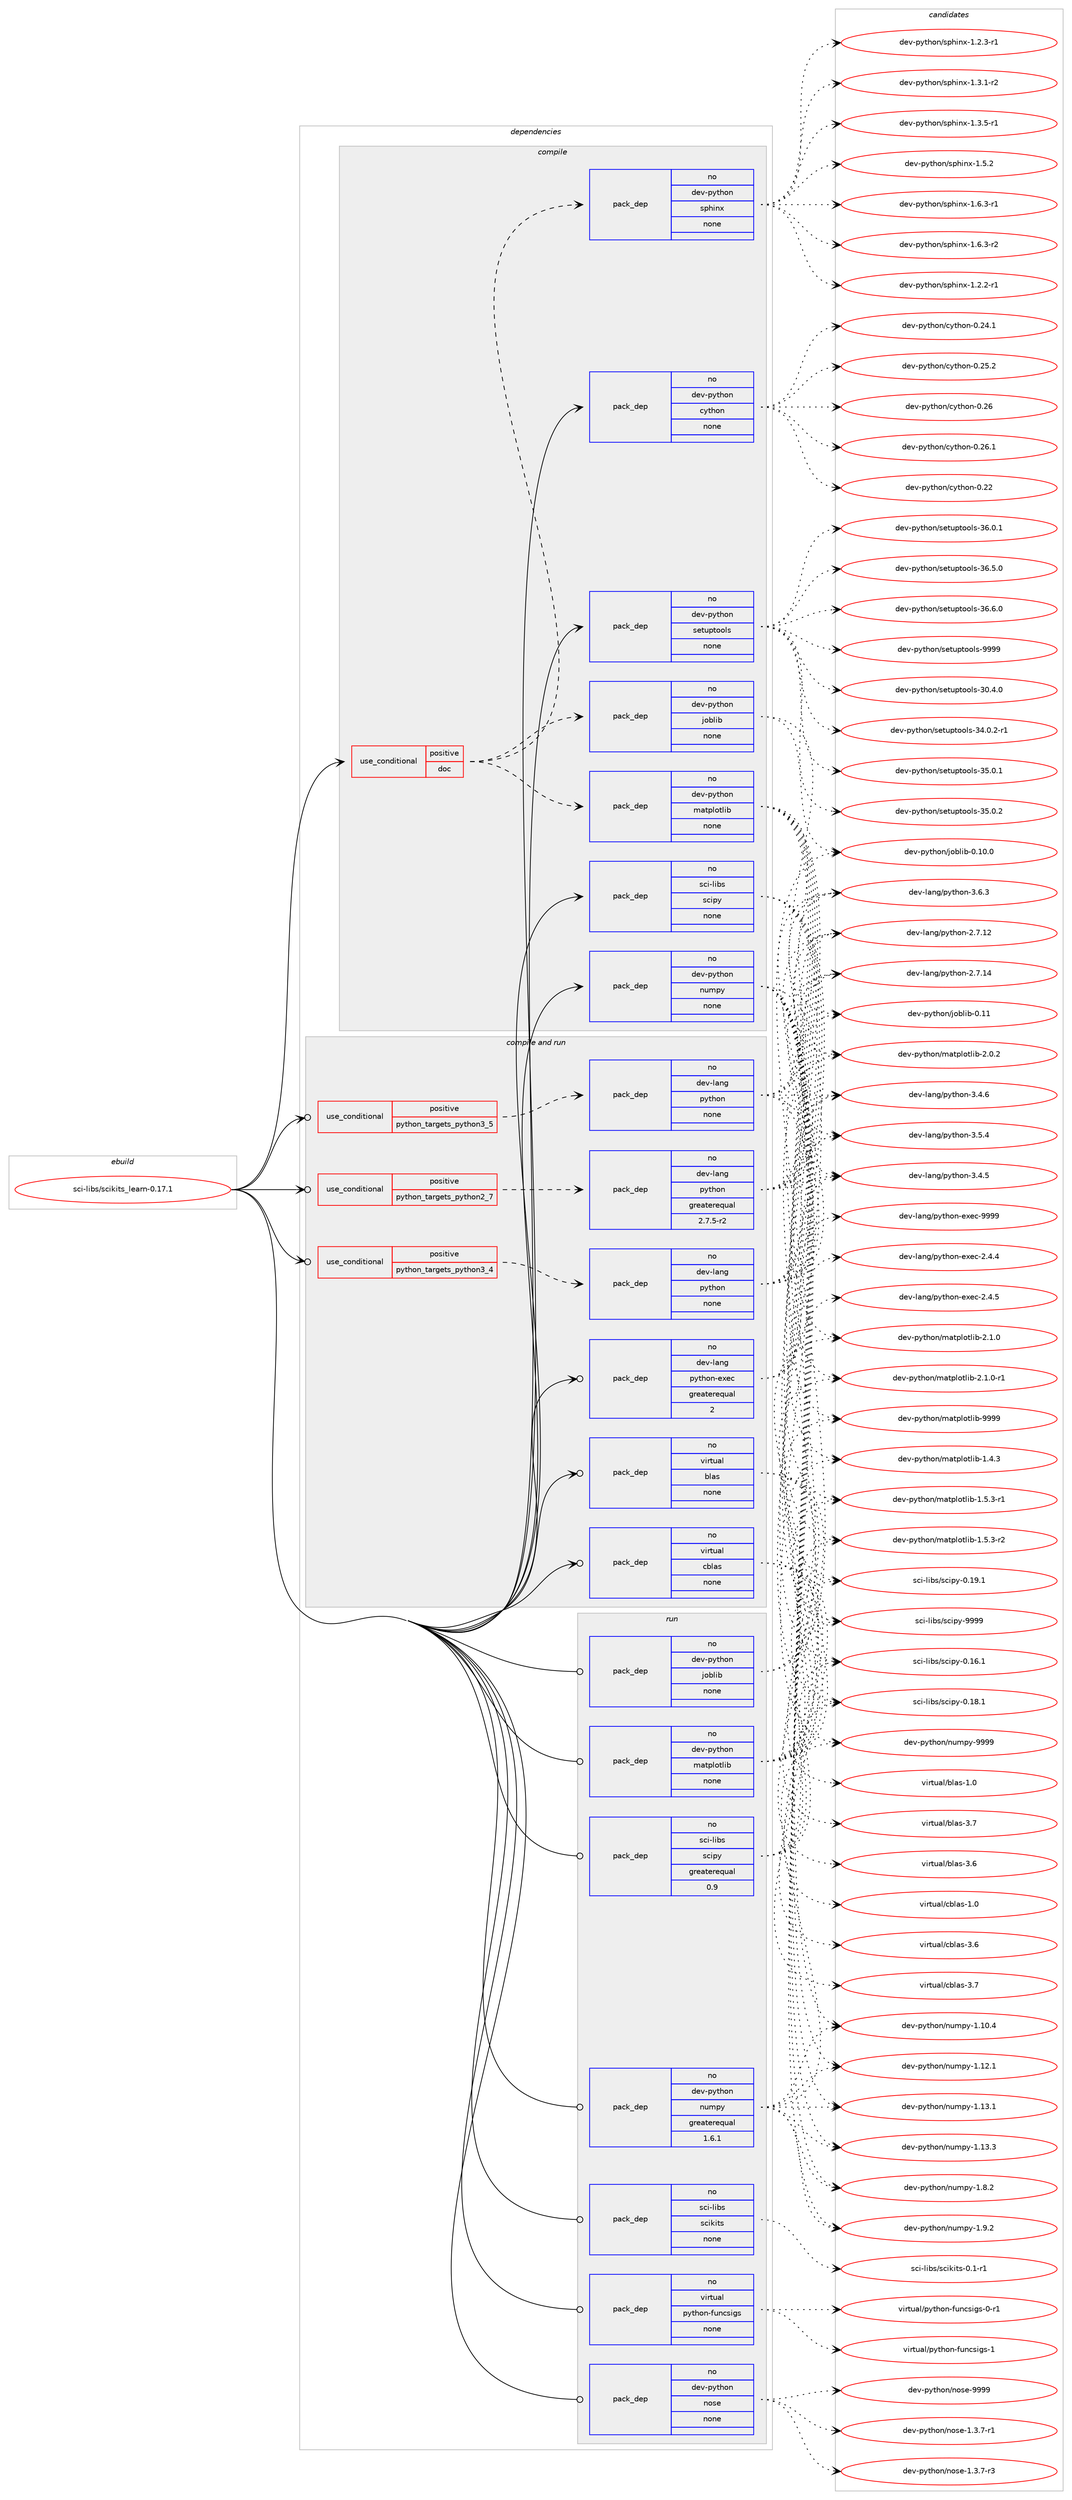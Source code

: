 digraph prolog {

# *************
# Graph options
# *************

newrank=true;
concentrate=true;
compound=true;
graph [rankdir=LR,fontname=Helvetica,fontsize=10,ranksep=1.5];#, ranksep=2.5, nodesep=0.2];
edge  [arrowhead=vee];
node  [fontname=Helvetica,fontsize=10];

# **********
# The ebuild
# **********

subgraph cluster_leftcol {
color=gray;
rank=same;
label=<<i>ebuild</i>>;
id [label="sci-libs/scikits_learn-0.17.1", color=red, width=4, href="../sci-libs/scikits_learn-0.17.1.svg"];
}

# ****************
# The dependencies
# ****************

subgraph cluster_midcol {
color=gray;
label=<<i>dependencies</i>>;
subgraph cluster_compile {
fillcolor="#eeeeee";
style=filled;
label=<<i>compile</i>>;
subgraph cond111064 {
dependency453713 [label=<<TABLE BORDER="0" CELLBORDER="1" CELLSPACING="0" CELLPADDING="4"><TR><TD ROWSPAN="3" CELLPADDING="10">use_conditional</TD></TR><TR><TD>positive</TD></TR><TR><TD>doc</TD></TR></TABLE>>, shape=none, color=red];
subgraph pack334722 {
dependency453714 [label=<<TABLE BORDER="0" CELLBORDER="1" CELLSPACING="0" CELLPADDING="4" WIDTH="220"><TR><TD ROWSPAN="6" CELLPADDING="30">pack_dep</TD></TR><TR><TD WIDTH="110">no</TD></TR><TR><TD>dev-python</TD></TR><TR><TD>joblib</TD></TR><TR><TD>none</TD></TR><TR><TD></TD></TR></TABLE>>, shape=none, color=blue];
}
dependency453713:e -> dependency453714:w [weight=20,style="dashed",arrowhead="vee"];
subgraph pack334723 {
dependency453715 [label=<<TABLE BORDER="0" CELLBORDER="1" CELLSPACING="0" CELLPADDING="4" WIDTH="220"><TR><TD ROWSPAN="6" CELLPADDING="30">pack_dep</TD></TR><TR><TD WIDTH="110">no</TD></TR><TR><TD>dev-python</TD></TR><TR><TD>matplotlib</TD></TR><TR><TD>none</TD></TR><TR><TD></TD></TR></TABLE>>, shape=none, color=blue];
}
dependency453713:e -> dependency453715:w [weight=20,style="dashed",arrowhead="vee"];
subgraph pack334724 {
dependency453716 [label=<<TABLE BORDER="0" CELLBORDER="1" CELLSPACING="0" CELLPADDING="4" WIDTH="220"><TR><TD ROWSPAN="6" CELLPADDING="30">pack_dep</TD></TR><TR><TD WIDTH="110">no</TD></TR><TR><TD>dev-python</TD></TR><TR><TD>sphinx</TD></TR><TR><TD>none</TD></TR><TR><TD></TD></TR></TABLE>>, shape=none, color=blue];
}
dependency453713:e -> dependency453716:w [weight=20,style="dashed",arrowhead="vee"];
}
id:e -> dependency453713:w [weight=20,style="solid",arrowhead="vee"];
subgraph pack334725 {
dependency453717 [label=<<TABLE BORDER="0" CELLBORDER="1" CELLSPACING="0" CELLPADDING="4" WIDTH="220"><TR><TD ROWSPAN="6" CELLPADDING="30">pack_dep</TD></TR><TR><TD WIDTH="110">no</TD></TR><TR><TD>dev-python</TD></TR><TR><TD>cython</TD></TR><TR><TD>none</TD></TR><TR><TD></TD></TR></TABLE>>, shape=none, color=blue];
}
id:e -> dependency453717:w [weight=20,style="solid",arrowhead="vee"];
subgraph pack334726 {
dependency453718 [label=<<TABLE BORDER="0" CELLBORDER="1" CELLSPACING="0" CELLPADDING="4" WIDTH="220"><TR><TD ROWSPAN="6" CELLPADDING="30">pack_dep</TD></TR><TR><TD WIDTH="110">no</TD></TR><TR><TD>dev-python</TD></TR><TR><TD>numpy</TD></TR><TR><TD>none</TD></TR><TR><TD></TD></TR></TABLE>>, shape=none, color=blue];
}
id:e -> dependency453718:w [weight=20,style="solid",arrowhead="vee"];
subgraph pack334727 {
dependency453719 [label=<<TABLE BORDER="0" CELLBORDER="1" CELLSPACING="0" CELLPADDING="4" WIDTH="220"><TR><TD ROWSPAN="6" CELLPADDING="30">pack_dep</TD></TR><TR><TD WIDTH="110">no</TD></TR><TR><TD>dev-python</TD></TR><TR><TD>setuptools</TD></TR><TR><TD>none</TD></TR><TR><TD></TD></TR></TABLE>>, shape=none, color=blue];
}
id:e -> dependency453719:w [weight=20,style="solid",arrowhead="vee"];
subgraph pack334728 {
dependency453720 [label=<<TABLE BORDER="0" CELLBORDER="1" CELLSPACING="0" CELLPADDING="4" WIDTH="220"><TR><TD ROWSPAN="6" CELLPADDING="30">pack_dep</TD></TR><TR><TD WIDTH="110">no</TD></TR><TR><TD>sci-libs</TD></TR><TR><TD>scipy</TD></TR><TR><TD>none</TD></TR><TR><TD></TD></TR></TABLE>>, shape=none, color=blue];
}
id:e -> dependency453720:w [weight=20,style="solid",arrowhead="vee"];
}
subgraph cluster_compileandrun {
fillcolor="#eeeeee";
style=filled;
label=<<i>compile and run</i>>;
subgraph cond111065 {
dependency453721 [label=<<TABLE BORDER="0" CELLBORDER="1" CELLSPACING="0" CELLPADDING="4"><TR><TD ROWSPAN="3" CELLPADDING="10">use_conditional</TD></TR><TR><TD>positive</TD></TR><TR><TD>python_targets_python2_7</TD></TR></TABLE>>, shape=none, color=red];
subgraph pack334729 {
dependency453722 [label=<<TABLE BORDER="0" CELLBORDER="1" CELLSPACING="0" CELLPADDING="4" WIDTH="220"><TR><TD ROWSPAN="6" CELLPADDING="30">pack_dep</TD></TR><TR><TD WIDTH="110">no</TD></TR><TR><TD>dev-lang</TD></TR><TR><TD>python</TD></TR><TR><TD>greaterequal</TD></TR><TR><TD>2.7.5-r2</TD></TR></TABLE>>, shape=none, color=blue];
}
dependency453721:e -> dependency453722:w [weight=20,style="dashed",arrowhead="vee"];
}
id:e -> dependency453721:w [weight=20,style="solid",arrowhead="odotvee"];
subgraph cond111066 {
dependency453723 [label=<<TABLE BORDER="0" CELLBORDER="1" CELLSPACING="0" CELLPADDING="4"><TR><TD ROWSPAN="3" CELLPADDING="10">use_conditional</TD></TR><TR><TD>positive</TD></TR><TR><TD>python_targets_python3_4</TD></TR></TABLE>>, shape=none, color=red];
subgraph pack334730 {
dependency453724 [label=<<TABLE BORDER="0" CELLBORDER="1" CELLSPACING="0" CELLPADDING="4" WIDTH="220"><TR><TD ROWSPAN="6" CELLPADDING="30">pack_dep</TD></TR><TR><TD WIDTH="110">no</TD></TR><TR><TD>dev-lang</TD></TR><TR><TD>python</TD></TR><TR><TD>none</TD></TR><TR><TD></TD></TR></TABLE>>, shape=none, color=blue];
}
dependency453723:e -> dependency453724:w [weight=20,style="dashed",arrowhead="vee"];
}
id:e -> dependency453723:w [weight=20,style="solid",arrowhead="odotvee"];
subgraph cond111067 {
dependency453725 [label=<<TABLE BORDER="0" CELLBORDER="1" CELLSPACING="0" CELLPADDING="4"><TR><TD ROWSPAN="3" CELLPADDING="10">use_conditional</TD></TR><TR><TD>positive</TD></TR><TR><TD>python_targets_python3_5</TD></TR></TABLE>>, shape=none, color=red];
subgraph pack334731 {
dependency453726 [label=<<TABLE BORDER="0" CELLBORDER="1" CELLSPACING="0" CELLPADDING="4" WIDTH="220"><TR><TD ROWSPAN="6" CELLPADDING="30">pack_dep</TD></TR><TR><TD WIDTH="110">no</TD></TR><TR><TD>dev-lang</TD></TR><TR><TD>python</TD></TR><TR><TD>none</TD></TR><TR><TD></TD></TR></TABLE>>, shape=none, color=blue];
}
dependency453725:e -> dependency453726:w [weight=20,style="dashed",arrowhead="vee"];
}
id:e -> dependency453725:w [weight=20,style="solid",arrowhead="odotvee"];
subgraph pack334732 {
dependency453727 [label=<<TABLE BORDER="0" CELLBORDER="1" CELLSPACING="0" CELLPADDING="4" WIDTH="220"><TR><TD ROWSPAN="6" CELLPADDING="30">pack_dep</TD></TR><TR><TD WIDTH="110">no</TD></TR><TR><TD>dev-lang</TD></TR><TR><TD>python-exec</TD></TR><TR><TD>greaterequal</TD></TR><TR><TD>2</TD></TR></TABLE>>, shape=none, color=blue];
}
id:e -> dependency453727:w [weight=20,style="solid",arrowhead="odotvee"];
subgraph pack334733 {
dependency453728 [label=<<TABLE BORDER="0" CELLBORDER="1" CELLSPACING="0" CELLPADDING="4" WIDTH="220"><TR><TD ROWSPAN="6" CELLPADDING="30">pack_dep</TD></TR><TR><TD WIDTH="110">no</TD></TR><TR><TD>virtual</TD></TR><TR><TD>blas</TD></TR><TR><TD>none</TD></TR><TR><TD></TD></TR></TABLE>>, shape=none, color=blue];
}
id:e -> dependency453728:w [weight=20,style="solid",arrowhead="odotvee"];
subgraph pack334734 {
dependency453729 [label=<<TABLE BORDER="0" CELLBORDER="1" CELLSPACING="0" CELLPADDING="4" WIDTH="220"><TR><TD ROWSPAN="6" CELLPADDING="30">pack_dep</TD></TR><TR><TD WIDTH="110">no</TD></TR><TR><TD>virtual</TD></TR><TR><TD>cblas</TD></TR><TR><TD>none</TD></TR><TR><TD></TD></TR></TABLE>>, shape=none, color=blue];
}
id:e -> dependency453729:w [weight=20,style="solid",arrowhead="odotvee"];
}
subgraph cluster_run {
fillcolor="#eeeeee";
style=filled;
label=<<i>run</i>>;
subgraph pack334735 {
dependency453730 [label=<<TABLE BORDER="0" CELLBORDER="1" CELLSPACING="0" CELLPADDING="4" WIDTH="220"><TR><TD ROWSPAN="6" CELLPADDING="30">pack_dep</TD></TR><TR><TD WIDTH="110">no</TD></TR><TR><TD>dev-python</TD></TR><TR><TD>joblib</TD></TR><TR><TD>none</TD></TR><TR><TD></TD></TR></TABLE>>, shape=none, color=blue];
}
id:e -> dependency453730:w [weight=20,style="solid",arrowhead="odot"];
subgraph pack334736 {
dependency453731 [label=<<TABLE BORDER="0" CELLBORDER="1" CELLSPACING="0" CELLPADDING="4" WIDTH="220"><TR><TD ROWSPAN="6" CELLPADDING="30">pack_dep</TD></TR><TR><TD WIDTH="110">no</TD></TR><TR><TD>dev-python</TD></TR><TR><TD>matplotlib</TD></TR><TR><TD>none</TD></TR><TR><TD></TD></TR></TABLE>>, shape=none, color=blue];
}
id:e -> dependency453731:w [weight=20,style="solid",arrowhead="odot"];
subgraph pack334737 {
dependency453732 [label=<<TABLE BORDER="0" CELLBORDER="1" CELLSPACING="0" CELLPADDING="4" WIDTH="220"><TR><TD ROWSPAN="6" CELLPADDING="30">pack_dep</TD></TR><TR><TD WIDTH="110">no</TD></TR><TR><TD>dev-python</TD></TR><TR><TD>nose</TD></TR><TR><TD>none</TD></TR><TR><TD></TD></TR></TABLE>>, shape=none, color=blue];
}
id:e -> dependency453732:w [weight=20,style="solid",arrowhead="odot"];
subgraph pack334738 {
dependency453733 [label=<<TABLE BORDER="0" CELLBORDER="1" CELLSPACING="0" CELLPADDING="4" WIDTH="220"><TR><TD ROWSPAN="6" CELLPADDING="30">pack_dep</TD></TR><TR><TD WIDTH="110">no</TD></TR><TR><TD>dev-python</TD></TR><TR><TD>numpy</TD></TR><TR><TD>greaterequal</TD></TR><TR><TD>1.6.1</TD></TR></TABLE>>, shape=none, color=blue];
}
id:e -> dependency453733:w [weight=20,style="solid",arrowhead="odot"];
subgraph pack334739 {
dependency453734 [label=<<TABLE BORDER="0" CELLBORDER="1" CELLSPACING="0" CELLPADDING="4" WIDTH="220"><TR><TD ROWSPAN="6" CELLPADDING="30">pack_dep</TD></TR><TR><TD WIDTH="110">no</TD></TR><TR><TD>sci-libs</TD></TR><TR><TD>scikits</TD></TR><TR><TD>none</TD></TR><TR><TD></TD></TR></TABLE>>, shape=none, color=blue];
}
id:e -> dependency453734:w [weight=20,style="solid",arrowhead="odot"];
subgraph pack334740 {
dependency453735 [label=<<TABLE BORDER="0" CELLBORDER="1" CELLSPACING="0" CELLPADDING="4" WIDTH="220"><TR><TD ROWSPAN="6" CELLPADDING="30">pack_dep</TD></TR><TR><TD WIDTH="110">no</TD></TR><TR><TD>sci-libs</TD></TR><TR><TD>scipy</TD></TR><TR><TD>greaterequal</TD></TR><TR><TD>0.9</TD></TR></TABLE>>, shape=none, color=blue];
}
id:e -> dependency453735:w [weight=20,style="solid",arrowhead="odot"];
subgraph pack334741 {
dependency453736 [label=<<TABLE BORDER="0" CELLBORDER="1" CELLSPACING="0" CELLPADDING="4" WIDTH="220"><TR><TD ROWSPAN="6" CELLPADDING="30">pack_dep</TD></TR><TR><TD WIDTH="110">no</TD></TR><TR><TD>virtual</TD></TR><TR><TD>python-funcsigs</TD></TR><TR><TD>none</TD></TR><TR><TD></TD></TR></TABLE>>, shape=none, color=blue];
}
id:e -> dependency453736:w [weight=20,style="solid",arrowhead="odot"];
}
}

# **************
# The candidates
# **************

subgraph cluster_choices {
rank=same;
color=gray;
label=<<i>candidates</i>>;

subgraph choice334722 {
color=black;
nodesep=1;
choice1001011184511212111610411111047106111981081059845484649484648 [label="dev-python/joblib-0.10.0", color=red, width=4,href="../dev-python/joblib-0.10.0.svg"];
choice100101118451121211161041111104710611198108105984548464949 [label="dev-python/joblib-0.11", color=red, width=4,href="../dev-python/joblib-0.11.svg"];
dependency453714:e -> choice1001011184511212111610411111047106111981081059845484649484648:w [style=dotted,weight="100"];
dependency453714:e -> choice100101118451121211161041111104710611198108105984548464949:w [style=dotted,weight="100"];
}
subgraph choice334723 {
color=black;
nodesep=1;
choice10010111845112121116104111110471099711611210811111610810598454946524651 [label="dev-python/matplotlib-1.4.3", color=red, width=4,href="../dev-python/matplotlib-1.4.3.svg"];
choice100101118451121211161041111104710997116112108111116108105984549465346514511449 [label="dev-python/matplotlib-1.5.3-r1", color=red, width=4,href="../dev-python/matplotlib-1.5.3-r1.svg"];
choice100101118451121211161041111104710997116112108111116108105984549465346514511450 [label="dev-python/matplotlib-1.5.3-r2", color=red, width=4,href="../dev-python/matplotlib-1.5.3-r2.svg"];
choice10010111845112121116104111110471099711611210811111610810598455046484650 [label="dev-python/matplotlib-2.0.2", color=red, width=4,href="../dev-python/matplotlib-2.0.2.svg"];
choice10010111845112121116104111110471099711611210811111610810598455046494648 [label="dev-python/matplotlib-2.1.0", color=red, width=4,href="../dev-python/matplotlib-2.1.0.svg"];
choice100101118451121211161041111104710997116112108111116108105984550464946484511449 [label="dev-python/matplotlib-2.1.0-r1", color=red, width=4,href="../dev-python/matplotlib-2.1.0-r1.svg"];
choice100101118451121211161041111104710997116112108111116108105984557575757 [label="dev-python/matplotlib-9999", color=red, width=4,href="../dev-python/matplotlib-9999.svg"];
dependency453715:e -> choice10010111845112121116104111110471099711611210811111610810598454946524651:w [style=dotted,weight="100"];
dependency453715:e -> choice100101118451121211161041111104710997116112108111116108105984549465346514511449:w [style=dotted,weight="100"];
dependency453715:e -> choice100101118451121211161041111104710997116112108111116108105984549465346514511450:w [style=dotted,weight="100"];
dependency453715:e -> choice10010111845112121116104111110471099711611210811111610810598455046484650:w [style=dotted,weight="100"];
dependency453715:e -> choice10010111845112121116104111110471099711611210811111610810598455046494648:w [style=dotted,weight="100"];
dependency453715:e -> choice100101118451121211161041111104710997116112108111116108105984550464946484511449:w [style=dotted,weight="100"];
dependency453715:e -> choice100101118451121211161041111104710997116112108111116108105984557575757:w [style=dotted,weight="100"];
}
subgraph choice334724 {
color=black;
nodesep=1;
choice10010111845112121116104111110471151121041051101204549465046504511449 [label="dev-python/sphinx-1.2.2-r1", color=red, width=4,href="../dev-python/sphinx-1.2.2-r1.svg"];
choice10010111845112121116104111110471151121041051101204549465046514511449 [label="dev-python/sphinx-1.2.3-r1", color=red, width=4,href="../dev-python/sphinx-1.2.3-r1.svg"];
choice10010111845112121116104111110471151121041051101204549465146494511450 [label="dev-python/sphinx-1.3.1-r2", color=red, width=4,href="../dev-python/sphinx-1.3.1-r2.svg"];
choice10010111845112121116104111110471151121041051101204549465146534511449 [label="dev-python/sphinx-1.3.5-r1", color=red, width=4,href="../dev-python/sphinx-1.3.5-r1.svg"];
choice1001011184511212111610411111047115112104105110120454946534650 [label="dev-python/sphinx-1.5.2", color=red, width=4,href="../dev-python/sphinx-1.5.2.svg"];
choice10010111845112121116104111110471151121041051101204549465446514511449 [label="dev-python/sphinx-1.6.3-r1", color=red, width=4,href="../dev-python/sphinx-1.6.3-r1.svg"];
choice10010111845112121116104111110471151121041051101204549465446514511450 [label="dev-python/sphinx-1.6.3-r2", color=red, width=4,href="../dev-python/sphinx-1.6.3-r2.svg"];
dependency453716:e -> choice10010111845112121116104111110471151121041051101204549465046504511449:w [style=dotted,weight="100"];
dependency453716:e -> choice10010111845112121116104111110471151121041051101204549465046514511449:w [style=dotted,weight="100"];
dependency453716:e -> choice10010111845112121116104111110471151121041051101204549465146494511450:w [style=dotted,weight="100"];
dependency453716:e -> choice10010111845112121116104111110471151121041051101204549465146534511449:w [style=dotted,weight="100"];
dependency453716:e -> choice1001011184511212111610411111047115112104105110120454946534650:w [style=dotted,weight="100"];
dependency453716:e -> choice10010111845112121116104111110471151121041051101204549465446514511449:w [style=dotted,weight="100"];
dependency453716:e -> choice10010111845112121116104111110471151121041051101204549465446514511450:w [style=dotted,weight="100"];
}
subgraph choice334725 {
color=black;
nodesep=1;
choice1001011184511212111610411111047991211161041111104548465050 [label="dev-python/cython-0.22", color=red, width=4,href="../dev-python/cython-0.22.svg"];
choice10010111845112121116104111110479912111610411111045484650524649 [label="dev-python/cython-0.24.1", color=red, width=4,href="../dev-python/cython-0.24.1.svg"];
choice10010111845112121116104111110479912111610411111045484650534650 [label="dev-python/cython-0.25.2", color=red, width=4,href="../dev-python/cython-0.25.2.svg"];
choice1001011184511212111610411111047991211161041111104548465054 [label="dev-python/cython-0.26", color=red, width=4,href="../dev-python/cython-0.26.svg"];
choice10010111845112121116104111110479912111610411111045484650544649 [label="dev-python/cython-0.26.1", color=red, width=4,href="../dev-python/cython-0.26.1.svg"];
dependency453717:e -> choice1001011184511212111610411111047991211161041111104548465050:w [style=dotted,weight="100"];
dependency453717:e -> choice10010111845112121116104111110479912111610411111045484650524649:w [style=dotted,weight="100"];
dependency453717:e -> choice10010111845112121116104111110479912111610411111045484650534650:w [style=dotted,weight="100"];
dependency453717:e -> choice1001011184511212111610411111047991211161041111104548465054:w [style=dotted,weight="100"];
dependency453717:e -> choice10010111845112121116104111110479912111610411111045484650544649:w [style=dotted,weight="100"];
}
subgraph choice334726 {
color=black;
nodesep=1;
choice100101118451121211161041111104711011710911212145494649484652 [label="dev-python/numpy-1.10.4", color=red, width=4,href="../dev-python/numpy-1.10.4.svg"];
choice100101118451121211161041111104711011710911212145494649504649 [label="dev-python/numpy-1.12.1", color=red, width=4,href="../dev-python/numpy-1.12.1.svg"];
choice100101118451121211161041111104711011710911212145494649514649 [label="dev-python/numpy-1.13.1", color=red, width=4,href="../dev-python/numpy-1.13.1.svg"];
choice100101118451121211161041111104711011710911212145494649514651 [label="dev-python/numpy-1.13.3", color=red, width=4,href="../dev-python/numpy-1.13.3.svg"];
choice1001011184511212111610411111047110117109112121454946564650 [label="dev-python/numpy-1.8.2", color=red, width=4,href="../dev-python/numpy-1.8.2.svg"];
choice1001011184511212111610411111047110117109112121454946574650 [label="dev-python/numpy-1.9.2", color=red, width=4,href="../dev-python/numpy-1.9.2.svg"];
choice10010111845112121116104111110471101171091121214557575757 [label="dev-python/numpy-9999", color=red, width=4,href="../dev-python/numpy-9999.svg"];
dependency453718:e -> choice100101118451121211161041111104711011710911212145494649484652:w [style=dotted,weight="100"];
dependency453718:e -> choice100101118451121211161041111104711011710911212145494649504649:w [style=dotted,weight="100"];
dependency453718:e -> choice100101118451121211161041111104711011710911212145494649514649:w [style=dotted,weight="100"];
dependency453718:e -> choice100101118451121211161041111104711011710911212145494649514651:w [style=dotted,weight="100"];
dependency453718:e -> choice1001011184511212111610411111047110117109112121454946564650:w [style=dotted,weight="100"];
dependency453718:e -> choice1001011184511212111610411111047110117109112121454946574650:w [style=dotted,weight="100"];
dependency453718:e -> choice10010111845112121116104111110471101171091121214557575757:w [style=dotted,weight="100"];
}
subgraph choice334727 {
color=black;
nodesep=1;
choice100101118451121211161041111104711510111611711211611111110811545514846524648 [label="dev-python/setuptools-30.4.0", color=red, width=4,href="../dev-python/setuptools-30.4.0.svg"];
choice1001011184511212111610411111047115101116117112116111111108115455152464846504511449 [label="dev-python/setuptools-34.0.2-r1", color=red, width=4,href="../dev-python/setuptools-34.0.2-r1.svg"];
choice100101118451121211161041111104711510111611711211611111110811545515346484649 [label="dev-python/setuptools-35.0.1", color=red, width=4,href="../dev-python/setuptools-35.0.1.svg"];
choice100101118451121211161041111104711510111611711211611111110811545515346484650 [label="dev-python/setuptools-35.0.2", color=red, width=4,href="../dev-python/setuptools-35.0.2.svg"];
choice100101118451121211161041111104711510111611711211611111110811545515446484649 [label="dev-python/setuptools-36.0.1", color=red, width=4,href="../dev-python/setuptools-36.0.1.svg"];
choice100101118451121211161041111104711510111611711211611111110811545515446534648 [label="dev-python/setuptools-36.5.0", color=red, width=4,href="../dev-python/setuptools-36.5.0.svg"];
choice100101118451121211161041111104711510111611711211611111110811545515446544648 [label="dev-python/setuptools-36.6.0", color=red, width=4,href="../dev-python/setuptools-36.6.0.svg"];
choice10010111845112121116104111110471151011161171121161111111081154557575757 [label="dev-python/setuptools-9999", color=red, width=4,href="../dev-python/setuptools-9999.svg"];
dependency453719:e -> choice100101118451121211161041111104711510111611711211611111110811545514846524648:w [style=dotted,weight="100"];
dependency453719:e -> choice1001011184511212111610411111047115101116117112116111111108115455152464846504511449:w [style=dotted,weight="100"];
dependency453719:e -> choice100101118451121211161041111104711510111611711211611111110811545515346484649:w [style=dotted,weight="100"];
dependency453719:e -> choice100101118451121211161041111104711510111611711211611111110811545515346484650:w [style=dotted,weight="100"];
dependency453719:e -> choice100101118451121211161041111104711510111611711211611111110811545515446484649:w [style=dotted,weight="100"];
dependency453719:e -> choice100101118451121211161041111104711510111611711211611111110811545515446534648:w [style=dotted,weight="100"];
dependency453719:e -> choice100101118451121211161041111104711510111611711211611111110811545515446544648:w [style=dotted,weight="100"];
dependency453719:e -> choice10010111845112121116104111110471151011161171121161111111081154557575757:w [style=dotted,weight="100"];
}
subgraph choice334728 {
color=black;
nodesep=1;
choice115991054510810598115471159910511212145484649544649 [label="sci-libs/scipy-0.16.1", color=red, width=4,href="../sci-libs/scipy-0.16.1.svg"];
choice115991054510810598115471159910511212145484649564649 [label="sci-libs/scipy-0.18.1", color=red, width=4,href="../sci-libs/scipy-0.18.1.svg"];
choice115991054510810598115471159910511212145484649574649 [label="sci-libs/scipy-0.19.1", color=red, width=4,href="../sci-libs/scipy-0.19.1.svg"];
choice11599105451081059811547115991051121214557575757 [label="sci-libs/scipy-9999", color=red, width=4,href="../sci-libs/scipy-9999.svg"];
dependency453720:e -> choice115991054510810598115471159910511212145484649544649:w [style=dotted,weight="100"];
dependency453720:e -> choice115991054510810598115471159910511212145484649564649:w [style=dotted,weight="100"];
dependency453720:e -> choice115991054510810598115471159910511212145484649574649:w [style=dotted,weight="100"];
dependency453720:e -> choice11599105451081059811547115991051121214557575757:w [style=dotted,weight="100"];
}
subgraph choice334729 {
color=black;
nodesep=1;
choice10010111845108971101034711212111610411111045504655464950 [label="dev-lang/python-2.7.12", color=red, width=4,href="../dev-lang/python-2.7.12.svg"];
choice10010111845108971101034711212111610411111045504655464952 [label="dev-lang/python-2.7.14", color=red, width=4,href="../dev-lang/python-2.7.14.svg"];
choice100101118451089711010347112121116104111110455146524653 [label="dev-lang/python-3.4.5", color=red, width=4,href="../dev-lang/python-3.4.5.svg"];
choice100101118451089711010347112121116104111110455146524654 [label="dev-lang/python-3.4.6", color=red, width=4,href="../dev-lang/python-3.4.6.svg"];
choice100101118451089711010347112121116104111110455146534652 [label="dev-lang/python-3.5.4", color=red, width=4,href="../dev-lang/python-3.5.4.svg"];
choice100101118451089711010347112121116104111110455146544651 [label="dev-lang/python-3.6.3", color=red, width=4,href="../dev-lang/python-3.6.3.svg"];
dependency453722:e -> choice10010111845108971101034711212111610411111045504655464950:w [style=dotted,weight="100"];
dependency453722:e -> choice10010111845108971101034711212111610411111045504655464952:w [style=dotted,weight="100"];
dependency453722:e -> choice100101118451089711010347112121116104111110455146524653:w [style=dotted,weight="100"];
dependency453722:e -> choice100101118451089711010347112121116104111110455146524654:w [style=dotted,weight="100"];
dependency453722:e -> choice100101118451089711010347112121116104111110455146534652:w [style=dotted,weight="100"];
dependency453722:e -> choice100101118451089711010347112121116104111110455146544651:w [style=dotted,weight="100"];
}
subgraph choice334730 {
color=black;
nodesep=1;
choice10010111845108971101034711212111610411111045504655464950 [label="dev-lang/python-2.7.12", color=red, width=4,href="../dev-lang/python-2.7.12.svg"];
choice10010111845108971101034711212111610411111045504655464952 [label="dev-lang/python-2.7.14", color=red, width=4,href="../dev-lang/python-2.7.14.svg"];
choice100101118451089711010347112121116104111110455146524653 [label="dev-lang/python-3.4.5", color=red, width=4,href="../dev-lang/python-3.4.5.svg"];
choice100101118451089711010347112121116104111110455146524654 [label="dev-lang/python-3.4.6", color=red, width=4,href="../dev-lang/python-3.4.6.svg"];
choice100101118451089711010347112121116104111110455146534652 [label="dev-lang/python-3.5.4", color=red, width=4,href="../dev-lang/python-3.5.4.svg"];
choice100101118451089711010347112121116104111110455146544651 [label="dev-lang/python-3.6.3", color=red, width=4,href="../dev-lang/python-3.6.3.svg"];
dependency453724:e -> choice10010111845108971101034711212111610411111045504655464950:w [style=dotted,weight="100"];
dependency453724:e -> choice10010111845108971101034711212111610411111045504655464952:w [style=dotted,weight="100"];
dependency453724:e -> choice100101118451089711010347112121116104111110455146524653:w [style=dotted,weight="100"];
dependency453724:e -> choice100101118451089711010347112121116104111110455146524654:w [style=dotted,weight="100"];
dependency453724:e -> choice100101118451089711010347112121116104111110455146534652:w [style=dotted,weight="100"];
dependency453724:e -> choice100101118451089711010347112121116104111110455146544651:w [style=dotted,weight="100"];
}
subgraph choice334731 {
color=black;
nodesep=1;
choice10010111845108971101034711212111610411111045504655464950 [label="dev-lang/python-2.7.12", color=red, width=4,href="../dev-lang/python-2.7.12.svg"];
choice10010111845108971101034711212111610411111045504655464952 [label="dev-lang/python-2.7.14", color=red, width=4,href="../dev-lang/python-2.7.14.svg"];
choice100101118451089711010347112121116104111110455146524653 [label="dev-lang/python-3.4.5", color=red, width=4,href="../dev-lang/python-3.4.5.svg"];
choice100101118451089711010347112121116104111110455146524654 [label="dev-lang/python-3.4.6", color=red, width=4,href="../dev-lang/python-3.4.6.svg"];
choice100101118451089711010347112121116104111110455146534652 [label="dev-lang/python-3.5.4", color=red, width=4,href="../dev-lang/python-3.5.4.svg"];
choice100101118451089711010347112121116104111110455146544651 [label="dev-lang/python-3.6.3", color=red, width=4,href="../dev-lang/python-3.6.3.svg"];
dependency453726:e -> choice10010111845108971101034711212111610411111045504655464950:w [style=dotted,weight="100"];
dependency453726:e -> choice10010111845108971101034711212111610411111045504655464952:w [style=dotted,weight="100"];
dependency453726:e -> choice100101118451089711010347112121116104111110455146524653:w [style=dotted,weight="100"];
dependency453726:e -> choice100101118451089711010347112121116104111110455146524654:w [style=dotted,weight="100"];
dependency453726:e -> choice100101118451089711010347112121116104111110455146534652:w [style=dotted,weight="100"];
dependency453726:e -> choice100101118451089711010347112121116104111110455146544651:w [style=dotted,weight="100"];
}
subgraph choice334732 {
color=black;
nodesep=1;
choice1001011184510897110103471121211161041111104510112010199455046524652 [label="dev-lang/python-exec-2.4.4", color=red, width=4,href="../dev-lang/python-exec-2.4.4.svg"];
choice1001011184510897110103471121211161041111104510112010199455046524653 [label="dev-lang/python-exec-2.4.5", color=red, width=4,href="../dev-lang/python-exec-2.4.5.svg"];
choice10010111845108971101034711212111610411111045101120101994557575757 [label="dev-lang/python-exec-9999", color=red, width=4,href="../dev-lang/python-exec-9999.svg"];
dependency453727:e -> choice1001011184510897110103471121211161041111104510112010199455046524652:w [style=dotted,weight="100"];
dependency453727:e -> choice1001011184510897110103471121211161041111104510112010199455046524653:w [style=dotted,weight="100"];
dependency453727:e -> choice10010111845108971101034711212111610411111045101120101994557575757:w [style=dotted,weight="100"];
}
subgraph choice334733 {
color=black;
nodesep=1;
choice1181051141161179710847981089711545494648 [label="virtual/blas-1.0", color=red, width=4,href="../virtual/blas-1.0.svg"];
choice1181051141161179710847981089711545514654 [label="virtual/blas-3.6", color=red, width=4,href="../virtual/blas-3.6.svg"];
choice1181051141161179710847981089711545514655 [label="virtual/blas-3.7", color=red, width=4,href="../virtual/blas-3.7.svg"];
dependency453728:e -> choice1181051141161179710847981089711545494648:w [style=dotted,weight="100"];
dependency453728:e -> choice1181051141161179710847981089711545514654:w [style=dotted,weight="100"];
dependency453728:e -> choice1181051141161179710847981089711545514655:w [style=dotted,weight="100"];
}
subgraph choice334734 {
color=black;
nodesep=1;
choice118105114116117971084799981089711545494648 [label="virtual/cblas-1.0", color=red, width=4,href="../virtual/cblas-1.0.svg"];
choice118105114116117971084799981089711545514654 [label="virtual/cblas-3.6", color=red, width=4,href="../virtual/cblas-3.6.svg"];
choice118105114116117971084799981089711545514655 [label="virtual/cblas-3.7", color=red, width=4,href="../virtual/cblas-3.7.svg"];
dependency453729:e -> choice118105114116117971084799981089711545494648:w [style=dotted,weight="100"];
dependency453729:e -> choice118105114116117971084799981089711545514654:w [style=dotted,weight="100"];
dependency453729:e -> choice118105114116117971084799981089711545514655:w [style=dotted,weight="100"];
}
subgraph choice334735 {
color=black;
nodesep=1;
choice1001011184511212111610411111047106111981081059845484649484648 [label="dev-python/joblib-0.10.0", color=red, width=4,href="../dev-python/joblib-0.10.0.svg"];
choice100101118451121211161041111104710611198108105984548464949 [label="dev-python/joblib-0.11", color=red, width=4,href="../dev-python/joblib-0.11.svg"];
dependency453730:e -> choice1001011184511212111610411111047106111981081059845484649484648:w [style=dotted,weight="100"];
dependency453730:e -> choice100101118451121211161041111104710611198108105984548464949:w [style=dotted,weight="100"];
}
subgraph choice334736 {
color=black;
nodesep=1;
choice10010111845112121116104111110471099711611210811111610810598454946524651 [label="dev-python/matplotlib-1.4.3", color=red, width=4,href="../dev-python/matplotlib-1.4.3.svg"];
choice100101118451121211161041111104710997116112108111116108105984549465346514511449 [label="dev-python/matplotlib-1.5.3-r1", color=red, width=4,href="../dev-python/matplotlib-1.5.3-r1.svg"];
choice100101118451121211161041111104710997116112108111116108105984549465346514511450 [label="dev-python/matplotlib-1.5.3-r2", color=red, width=4,href="../dev-python/matplotlib-1.5.3-r2.svg"];
choice10010111845112121116104111110471099711611210811111610810598455046484650 [label="dev-python/matplotlib-2.0.2", color=red, width=4,href="../dev-python/matplotlib-2.0.2.svg"];
choice10010111845112121116104111110471099711611210811111610810598455046494648 [label="dev-python/matplotlib-2.1.0", color=red, width=4,href="../dev-python/matplotlib-2.1.0.svg"];
choice100101118451121211161041111104710997116112108111116108105984550464946484511449 [label="dev-python/matplotlib-2.1.0-r1", color=red, width=4,href="../dev-python/matplotlib-2.1.0-r1.svg"];
choice100101118451121211161041111104710997116112108111116108105984557575757 [label="dev-python/matplotlib-9999", color=red, width=4,href="../dev-python/matplotlib-9999.svg"];
dependency453731:e -> choice10010111845112121116104111110471099711611210811111610810598454946524651:w [style=dotted,weight="100"];
dependency453731:e -> choice100101118451121211161041111104710997116112108111116108105984549465346514511449:w [style=dotted,weight="100"];
dependency453731:e -> choice100101118451121211161041111104710997116112108111116108105984549465346514511450:w [style=dotted,weight="100"];
dependency453731:e -> choice10010111845112121116104111110471099711611210811111610810598455046484650:w [style=dotted,weight="100"];
dependency453731:e -> choice10010111845112121116104111110471099711611210811111610810598455046494648:w [style=dotted,weight="100"];
dependency453731:e -> choice100101118451121211161041111104710997116112108111116108105984550464946484511449:w [style=dotted,weight="100"];
dependency453731:e -> choice100101118451121211161041111104710997116112108111116108105984557575757:w [style=dotted,weight="100"];
}
subgraph choice334737 {
color=black;
nodesep=1;
choice10010111845112121116104111110471101111151014549465146554511449 [label="dev-python/nose-1.3.7-r1", color=red, width=4,href="../dev-python/nose-1.3.7-r1.svg"];
choice10010111845112121116104111110471101111151014549465146554511451 [label="dev-python/nose-1.3.7-r3", color=red, width=4,href="../dev-python/nose-1.3.7-r3.svg"];
choice10010111845112121116104111110471101111151014557575757 [label="dev-python/nose-9999", color=red, width=4,href="../dev-python/nose-9999.svg"];
dependency453732:e -> choice10010111845112121116104111110471101111151014549465146554511449:w [style=dotted,weight="100"];
dependency453732:e -> choice10010111845112121116104111110471101111151014549465146554511451:w [style=dotted,weight="100"];
dependency453732:e -> choice10010111845112121116104111110471101111151014557575757:w [style=dotted,weight="100"];
}
subgraph choice334738 {
color=black;
nodesep=1;
choice100101118451121211161041111104711011710911212145494649484652 [label="dev-python/numpy-1.10.4", color=red, width=4,href="../dev-python/numpy-1.10.4.svg"];
choice100101118451121211161041111104711011710911212145494649504649 [label="dev-python/numpy-1.12.1", color=red, width=4,href="../dev-python/numpy-1.12.1.svg"];
choice100101118451121211161041111104711011710911212145494649514649 [label="dev-python/numpy-1.13.1", color=red, width=4,href="../dev-python/numpy-1.13.1.svg"];
choice100101118451121211161041111104711011710911212145494649514651 [label="dev-python/numpy-1.13.3", color=red, width=4,href="../dev-python/numpy-1.13.3.svg"];
choice1001011184511212111610411111047110117109112121454946564650 [label="dev-python/numpy-1.8.2", color=red, width=4,href="../dev-python/numpy-1.8.2.svg"];
choice1001011184511212111610411111047110117109112121454946574650 [label="dev-python/numpy-1.9.2", color=red, width=4,href="../dev-python/numpy-1.9.2.svg"];
choice10010111845112121116104111110471101171091121214557575757 [label="dev-python/numpy-9999", color=red, width=4,href="../dev-python/numpy-9999.svg"];
dependency453733:e -> choice100101118451121211161041111104711011710911212145494649484652:w [style=dotted,weight="100"];
dependency453733:e -> choice100101118451121211161041111104711011710911212145494649504649:w [style=dotted,weight="100"];
dependency453733:e -> choice100101118451121211161041111104711011710911212145494649514649:w [style=dotted,weight="100"];
dependency453733:e -> choice100101118451121211161041111104711011710911212145494649514651:w [style=dotted,weight="100"];
dependency453733:e -> choice1001011184511212111610411111047110117109112121454946564650:w [style=dotted,weight="100"];
dependency453733:e -> choice1001011184511212111610411111047110117109112121454946574650:w [style=dotted,weight="100"];
dependency453733:e -> choice10010111845112121116104111110471101171091121214557575757:w [style=dotted,weight="100"];
}
subgraph choice334739 {
color=black;
nodesep=1;
choice1159910545108105981154711599105107105116115454846494511449 [label="sci-libs/scikits-0.1-r1", color=red, width=4,href="../sci-libs/scikits-0.1-r1.svg"];
dependency453734:e -> choice1159910545108105981154711599105107105116115454846494511449:w [style=dotted,weight="100"];
}
subgraph choice334740 {
color=black;
nodesep=1;
choice115991054510810598115471159910511212145484649544649 [label="sci-libs/scipy-0.16.1", color=red, width=4,href="../sci-libs/scipy-0.16.1.svg"];
choice115991054510810598115471159910511212145484649564649 [label="sci-libs/scipy-0.18.1", color=red, width=4,href="../sci-libs/scipy-0.18.1.svg"];
choice115991054510810598115471159910511212145484649574649 [label="sci-libs/scipy-0.19.1", color=red, width=4,href="../sci-libs/scipy-0.19.1.svg"];
choice11599105451081059811547115991051121214557575757 [label="sci-libs/scipy-9999", color=red, width=4,href="../sci-libs/scipy-9999.svg"];
dependency453735:e -> choice115991054510810598115471159910511212145484649544649:w [style=dotted,weight="100"];
dependency453735:e -> choice115991054510810598115471159910511212145484649564649:w [style=dotted,weight="100"];
dependency453735:e -> choice115991054510810598115471159910511212145484649574649:w [style=dotted,weight="100"];
dependency453735:e -> choice11599105451081059811547115991051121214557575757:w [style=dotted,weight="100"];
}
subgraph choice334741 {
color=black;
nodesep=1;
choice1181051141161179710847112121116104111110451021171109911510510311545484511449 [label="virtual/python-funcsigs-0-r1", color=red, width=4,href="../virtual/python-funcsigs-0-r1.svg"];
choice118105114116117971084711212111610411111045102117110991151051031154549 [label="virtual/python-funcsigs-1", color=red, width=4,href="../virtual/python-funcsigs-1.svg"];
dependency453736:e -> choice1181051141161179710847112121116104111110451021171109911510510311545484511449:w [style=dotted,weight="100"];
dependency453736:e -> choice118105114116117971084711212111610411111045102117110991151051031154549:w [style=dotted,weight="100"];
}
}

}
